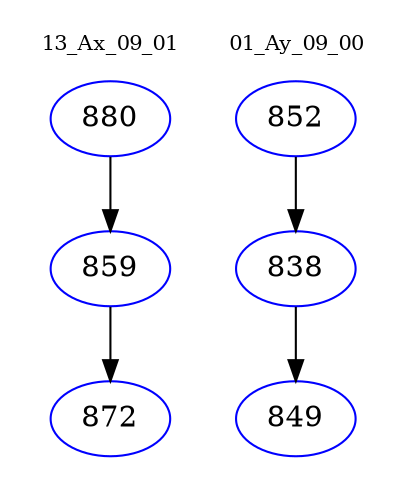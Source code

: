 digraph{
subgraph cluster_0 {
color = white
label = "13_Ax_09_01";
fontsize=10;
T0_880 [label="880", color="blue"]
T0_880 -> T0_859 [color="black"]
T0_859 [label="859", color="blue"]
T0_859 -> T0_872 [color="black"]
T0_872 [label="872", color="blue"]
}
subgraph cluster_1 {
color = white
label = "01_Ay_09_00";
fontsize=10;
T1_852 [label="852", color="blue"]
T1_852 -> T1_838 [color="black"]
T1_838 [label="838", color="blue"]
T1_838 -> T1_849 [color="black"]
T1_849 [label="849", color="blue"]
}
}
